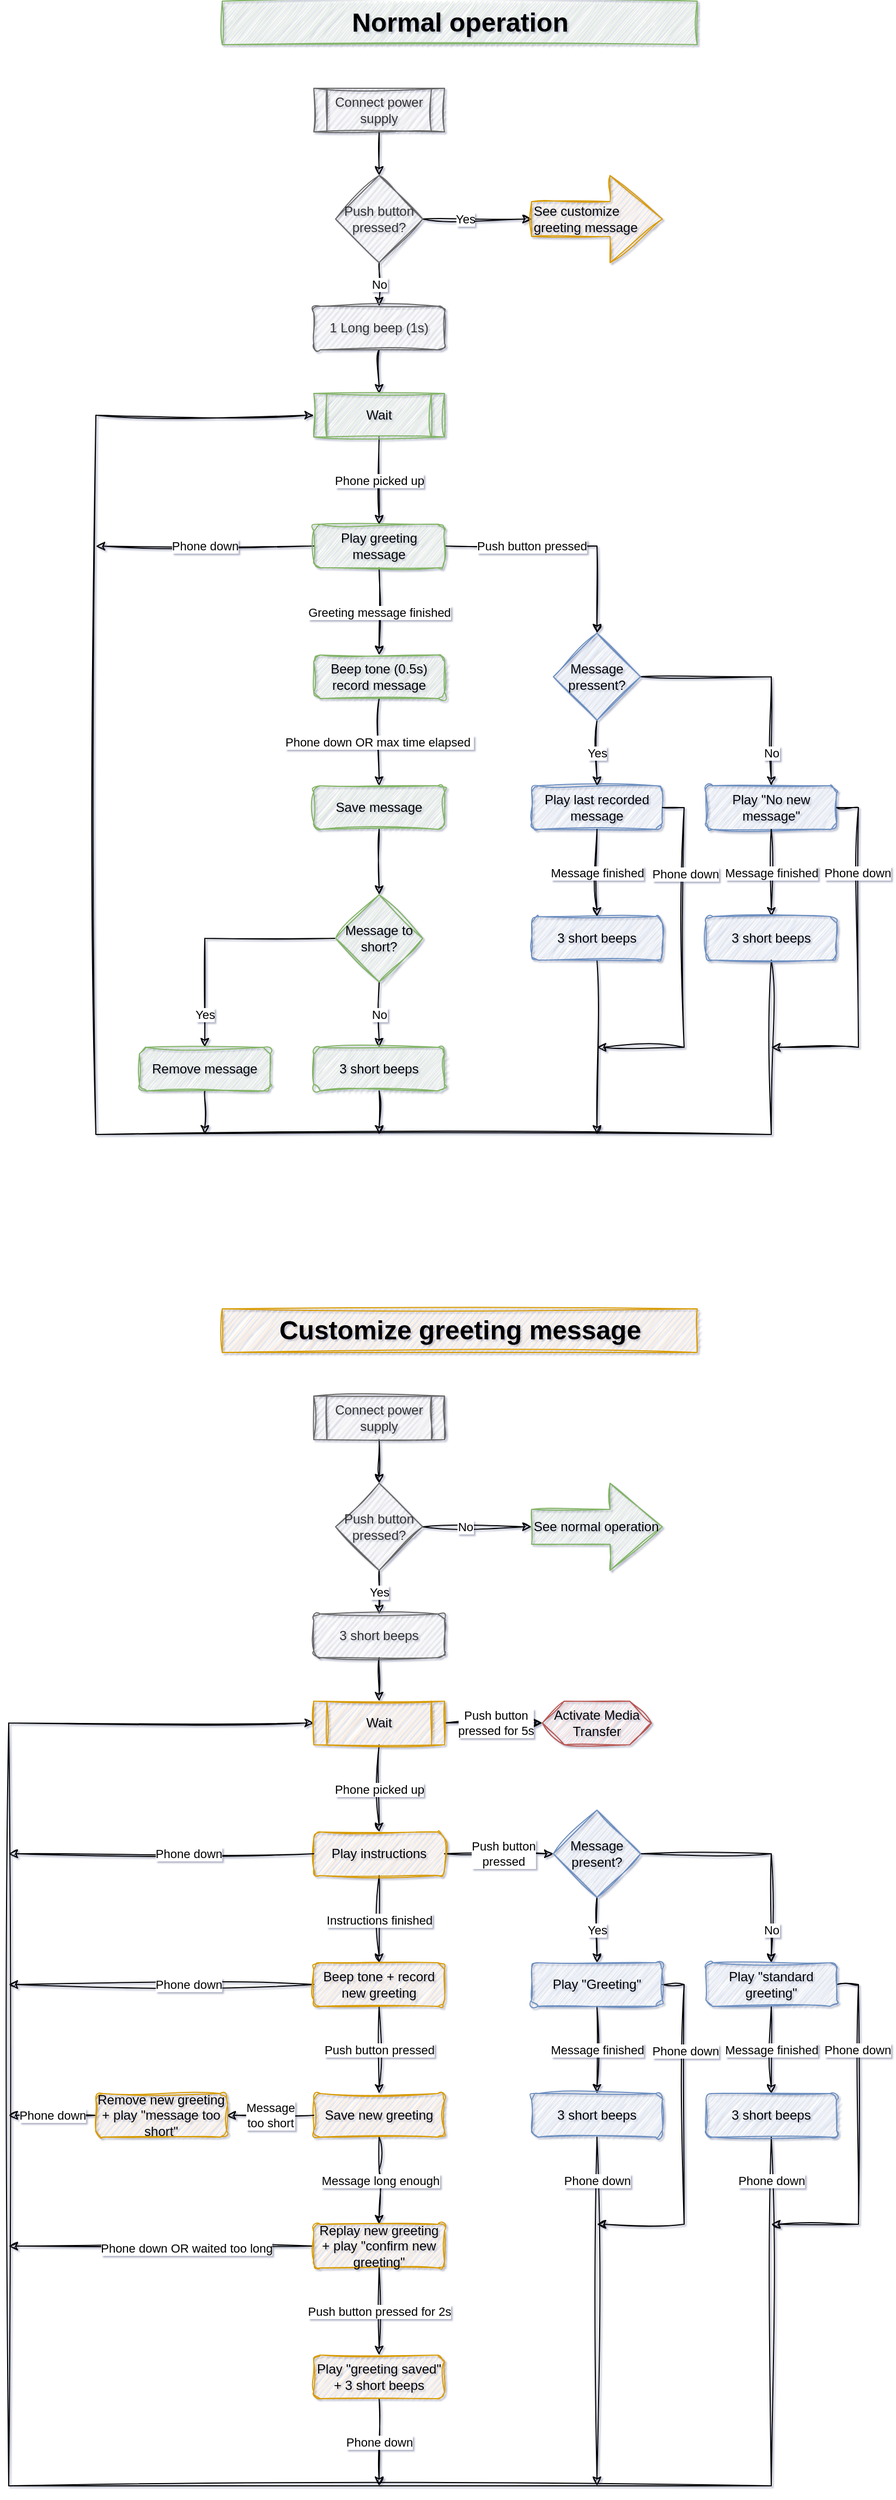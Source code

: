 <mxfile version="26.0.3">
  <diagram id="CJo-_Jv-YDpqMQjWS3eF" name="Page-1">
    <mxGraphModel dx="1450" dy="618" grid="0" gridSize="10" guides="1" tooltips="1" connect="1" arrows="1" fold="1" page="0" pageScale="1" pageWidth="827" pageHeight="1169" background="#FFFFFF" math="0" shadow="1">
      <root>
        <mxCell id="0" />
        <mxCell id="1" parent="0" />
        <mxCell id="88" value="" style="edgeStyle=none;rounded=0;jumpSize=5;html=1;startSize=5;endSize=6;sketch=1;curveFitting=1;jiggle=2;" parent="1" source="3" target="87" edge="1">
          <mxGeometry relative="1" as="geometry" />
        </mxCell>
        <mxCell id="3" value="Connect power supply" style="shape=process;whiteSpace=wrap;html=1;backgroundOutline=1;fillColor=#f5f5f5;fontColor=#333333;strokeColor=#666666;sketch=1;curveFitting=1;jiggle=2;" parent="1" vertex="1">
          <mxGeometry x="280.04" y="120" width="120" height="40" as="geometry" />
        </mxCell>
        <mxCell id="22" value="" style="edgeStyle=none;html=1;sketch=1;curveFitting=1;jiggle=2;" parent="1" source="6" target="21" edge="1">
          <mxGeometry relative="1" as="geometry" />
        </mxCell>
        <mxCell id="24" value="Greeting message finished" style="edgeLabel;html=1;align=center;verticalAlign=middle;resizable=0;points=[];sketch=1;curveFitting=1;jiggle=2;" parent="22" vertex="1" connectable="0">
          <mxGeometry x="0.192" relative="1" as="geometry">
            <mxPoint y="-7" as="offset" />
          </mxGeometry>
        </mxCell>
        <mxCell id="42" value="" style="edgeStyle=none;html=1;rounded=0;sketch=1;curveFitting=1;jiggle=2;" parent="1" source="6" target="41" edge="1">
          <mxGeometry relative="1" as="geometry">
            <Array as="points">
              <mxPoint x="540" y="540" />
            </Array>
          </mxGeometry>
        </mxCell>
        <mxCell id="44" value="Push button pressed" style="edgeLabel;html=1;align=center;verticalAlign=middle;resizable=0;points=[];sketch=1;curveFitting=1;jiggle=2;" parent="42" vertex="1" connectable="0">
          <mxGeometry x="-0.244" y="6" relative="1" as="geometry">
            <mxPoint x="-3" y="6" as="offset" />
          </mxGeometry>
        </mxCell>
        <mxCell id="146" value="Phone down" style="edgeStyle=none;rounded=0;jumpSize=5;html=1;exitX=0;exitY=0.5;exitDx=0;exitDy=0;startSize=5;endSize=6;sketch=1;curveFitting=1;jiggle=2;" parent="1" source="6" edge="1">
          <mxGeometry relative="1" as="geometry">
            <mxPoint x="80" y="540.167" as="targetPoint" />
          </mxGeometry>
        </mxCell>
        <mxCell id="6" value="Play greeting message" style="rounded=1;whiteSpace=wrap;html=1;fontSize=12;glass=0;strokeWidth=1;shadow=0;fillColor=#d5e8d4;strokeColor=#82b366;sketch=1;curveFitting=1;jiggle=2;" parent="1" vertex="1">
          <mxGeometry x="280.04" y="520" width="120" height="40" as="geometry" />
        </mxCell>
        <mxCell id="26" value="Phone down OR max time elapsed&amp;nbsp;" style="edgeStyle=none;html=1;exitX=0.5;exitY=1;exitDx=0;exitDy=0;sketch=1;curveFitting=1;jiggle=2;" parent="1" source="21" target="25" edge="1">
          <mxGeometry relative="1" as="geometry">
            <mxPoint x="340.04" y="800" as="sourcePoint" />
          </mxGeometry>
        </mxCell>
        <mxCell id="140" value="Phone picked up" style="edgeStyle=none;rounded=0;jumpSize=5;html=1;startSize=5;endSize=6;sketch=1;curveFitting=1;jiggle=2;" parent="1" target="6" edge="1">
          <mxGeometry relative="1" as="geometry">
            <mxPoint x="340.04" y="440" as="sourcePoint" />
          </mxGeometry>
        </mxCell>
        <mxCell id="15" value="Play last recorded message" style="rounded=1;whiteSpace=wrap;html=1;fontSize=12;glass=0;strokeWidth=1;shadow=0;fillColor=#dae8fc;strokeColor=#6c8ebf;sketch=1;curveFitting=1;jiggle=2;" parent="1" vertex="1">
          <mxGeometry x="480" y="760" width="120" height="40" as="geometry" />
        </mxCell>
        <mxCell id="21" value="Beep tone (0.5s)&lt;br&gt;record message" style="rounded=1;whiteSpace=wrap;html=1;fontSize=12;glass=0;strokeWidth=1;shadow=0;fillColor=#d5e8d4;strokeColor=#82b366;sketch=1;curveFitting=1;jiggle=2;" parent="1" vertex="1">
          <mxGeometry x="280.04" y="640" width="120" height="40" as="geometry" />
        </mxCell>
        <mxCell id="28" value="" style="edgeStyle=none;html=1;sketch=1;curveFitting=1;jiggle=2;" parent="1" source="25" target="27" edge="1">
          <mxGeometry relative="1" as="geometry" />
        </mxCell>
        <mxCell id="25" value="Save message" style="rounded=1;whiteSpace=wrap;html=1;fontSize=12;glass=0;strokeWidth=1;shadow=0;fillColor=#d5e8d4;strokeColor=#82b366;sketch=1;curveFitting=1;jiggle=2;" parent="1" vertex="1">
          <mxGeometry x="280.04" y="760" width="120" height="40" as="geometry" />
        </mxCell>
        <mxCell id="31" value="" style="edgeStyle=none;html=1;rounded=0;sketch=1;curveFitting=1;jiggle=2;" parent="1" source="27" target="29" edge="1">
          <mxGeometry relative="1" as="geometry">
            <Array as="points">
              <mxPoint x="180" y="900" />
            </Array>
          </mxGeometry>
        </mxCell>
        <mxCell id="33" value="Yes" style="edgeLabel;html=1;align=center;verticalAlign=middle;resizable=0;points=[];sketch=1;curveFitting=1;jiggle=2;" parent="31" vertex="1" connectable="0">
          <mxGeometry x="-0.28" y="1" relative="1" as="geometry">
            <mxPoint x="-41" y="69" as="offset" />
          </mxGeometry>
        </mxCell>
        <mxCell id="95" value="No" style="edgeStyle=none;rounded=0;jumpSize=5;html=1;startSize=5;endSize=6;sketch=1;curveFitting=1;jiggle=2;" parent="1" source="27" target="30" edge="1">
          <mxGeometry relative="1" as="geometry">
            <mxPoint as="offset" />
          </mxGeometry>
        </mxCell>
        <mxCell id="27" value="Message to short?" style="rhombus;whiteSpace=wrap;html=1;fillColor=#d5e8d4;strokeColor=#82b366;sketch=1;curveFitting=1;jiggle=2;" parent="1" vertex="1">
          <mxGeometry x="300.04" y="860" width="80" height="80" as="geometry" />
        </mxCell>
        <mxCell id="57" style="edgeStyle=none;rounded=0;jumpSize=5;html=1;exitX=0.5;exitY=1;exitDx=0;exitDy=0;startSize=5;endSize=6;sketch=1;curveFitting=1;jiggle=2;" parent="1" source="29" edge="1">
          <mxGeometry relative="1" as="geometry">
            <mxPoint x="180" y="1080" as="targetPoint" />
            <Array as="points" />
          </mxGeometry>
        </mxCell>
        <mxCell id="29" value="Remove message" style="rounded=1;whiteSpace=wrap;html=1;fontSize=12;glass=0;strokeWidth=1;shadow=0;fillColor=#d5e8d4;strokeColor=#82b366;sketch=1;curveFitting=1;jiggle=2;" parent="1" vertex="1">
          <mxGeometry x="120.0" y="1000" width="120" height="40" as="geometry" />
        </mxCell>
        <mxCell id="94" style="edgeStyle=none;rounded=0;jumpSize=5;html=1;exitX=0.5;exitY=1;exitDx=0;exitDy=0;startSize=5;endSize=6;sketch=1;curveFitting=1;jiggle=2;" parent="1" source="30" edge="1">
          <mxGeometry relative="1" as="geometry">
            <mxPoint x="340" y="1080" as="targetPoint" />
          </mxGeometry>
        </mxCell>
        <mxCell id="30" value="3 short beeps" style="rounded=1;whiteSpace=wrap;html=1;fontSize=12;glass=0;strokeWidth=1;shadow=0;fillColor=#d5e8d4;strokeColor=#82b366;sketch=1;curveFitting=1;jiggle=2;" parent="1" vertex="1">
          <mxGeometry x="280.04" y="1000" width="120" height="40" as="geometry" />
        </mxCell>
        <mxCell id="43" value="" style="edgeStyle=none;html=1;sketch=1;curveFitting=1;jiggle=2;" parent="1" source="41" target="15" edge="1">
          <mxGeometry relative="1" as="geometry" />
        </mxCell>
        <mxCell id="45" value="Yes" style="edgeLabel;html=1;align=center;verticalAlign=middle;resizable=0;points=[];sketch=1;curveFitting=1;jiggle=2;" parent="43" vertex="1" connectable="0">
          <mxGeometry x="-0.276" relative="1" as="geometry">
            <mxPoint y="8" as="offset" />
          </mxGeometry>
        </mxCell>
        <mxCell id="54" value="No" style="edgeStyle=none;rounded=0;jumpSize=5;html=1;exitX=1;exitY=0.5;exitDx=0;exitDy=0;entryX=0.5;entryY=0;entryDx=0;entryDy=0;startSize=5;endSize=6;sketch=1;curveFitting=1;jiggle=2;" parent="1" source="41" target="52" edge="1">
          <mxGeometry x="0.727" relative="1" as="geometry">
            <Array as="points">
              <mxPoint x="700" y="660" />
            </Array>
            <mxPoint as="offset" />
          </mxGeometry>
        </mxCell>
        <mxCell id="41" value="Message pressent?" style="rhombus;whiteSpace=wrap;html=1;fillColor=#dae8fc;strokeColor=#6c8ebf;sketch=1;curveFitting=1;jiggle=2;" parent="1" vertex="1">
          <mxGeometry x="500" y="620" width="80" height="80" as="geometry" />
        </mxCell>
        <mxCell id="55" style="edgeStyle=none;rounded=0;jumpSize=5;html=1;exitX=0.5;exitY=1;exitDx=0;exitDy=0;entryX=0;entryY=0.5;entryDx=0;entryDy=0;startSize=5;endSize=6;sketch=1;curveFitting=1;jiggle=2;" parent="1" source="189" edge="1">
          <mxGeometry relative="1" as="geometry">
            <mxPoint x="280.04" y="420" as="targetPoint" />
            <Array as="points">
              <mxPoint x="700" y="1080" />
              <mxPoint x="80" y="1080" />
              <mxPoint x="80" y="420" />
            </Array>
          </mxGeometry>
        </mxCell>
        <mxCell id="52" value="Play &quot;No new message&quot;" style="rounded=1;whiteSpace=wrap;html=1;fontSize=12;glass=0;strokeWidth=1;shadow=0;fillColor=#dae8fc;strokeColor=#6c8ebf;sketch=1;curveFitting=1;jiggle=2;" parent="1" vertex="1">
          <mxGeometry x="640" y="760" width="120" height="40" as="geometry" />
        </mxCell>
        <mxCell id="92" value="No" style="edgeStyle=none;rounded=0;jumpSize=5;html=1;startSize=5;endSize=6;sketch=1;curveFitting=1;jiggle=2;" parent="1" source="87" target="91" edge="1">
          <mxGeometry relative="1" as="geometry" />
        </mxCell>
        <mxCell id="98" value="" style="edgeStyle=none;rounded=0;jumpSize=5;html=1;startSize=5;endSize=6;sketch=1;curveFitting=1;jiggle=2;" parent="1" source="87" target="97" edge="1">
          <mxGeometry relative="1" as="geometry" />
        </mxCell>
        <mxCell id="99" value="Yes" style="edgeLabel;html=1;align=center;verticalAlign=middle;resizable=0;points=[];sketch=1;curveFitting=1;jiggle=2;" parent="98" vertex="1" connectable="0">
          <mxGeometry x="-0.439" y="4" relative="1" as="geometry">
            <mxPoint x="11" y="4" as="offset" />
          </mxGeometry>
        </mxCell>
        <mxCell id="87" value="Push button pressed?" style="rhombus;whiteSpace=wrap;html=1;fillColor=#f5f5f5;strokeColor=#666666;fontColor=#333333;sketch=1;curveFitting=1;jiggle=2;" parent="1" vertex="1">
          <mxGeometry x="300.04" y="200" width="80" height="80" as="geometry" />
        </mxCell>
        <mxCell id="93" value="" style="edgeStyle=none;rounded=0;jumpSize=5;html=1;startSize=5;endSize=6;sketch=1;curveFitting=1;jiggle=2;" parent="1" source="91" edge="1">
          <mxGeometry relative="1" as="geometry">
            <mxPoint x="340.04" y="400" as="targetPoint" />
          </mxGeometry>
        </mxCell>
        <mxCell id="91" value="1 Long beep (1s)" style="rounded=1;whiteSpace=wrap;html=1;fontSize=12;glass=0;strokeWidth=1;shadow=0;fillColor=#f5f5f5;strokeColor=#666666;fontColor=#333333;sketch=1;curveFitting=1;jiggle=2;" parent="1" vertex="1">
          <mxGeometry x="280.04" y="320" width="120" height="40" as="geometry" />
        </mxCell>
        <mxCell id="97" value="See customize greeting message" style="shape=singleArrow;whiteSpace=wrap;html=1;arrowWidth=0.4;arrowSize=0.4;fillColor=#ffe6cc;strokeColor=#d79b00;align=left;sketch=1;curveFitting=1;jiggle=2;" parent="1" vertex="1">
          <mxGeometry x="480" y="200" width="119.96" height="80" as="geometry" />
        </mxCell>
        <mxCell id="102" value="Normal operation" style="text;strokeColor=#82b366;fillColor=#d5e8d4;html=1;fontSize=24;fontStyle=1;verticalAlign=middle;align=center;sketch=1;curveFitting=1;jiggle=2;" parent="1" vertex="1">
          <mxGeometry x="196" y="40" width="436" height="40" as="geometry" />
        </mxCell>
        <mxCell id="103" value="Customize greeting message" style="text;strokeColor=#d79b00;fillColor=#ffe6cc;html=1;fontSize=24;fontStyle=1;verticalAlign=middle;align=center;sketch=1;curveFitting=1;jiggle=2;" parent="1" vertex="1">
          <mxGeometry x="196" y="1240" width="436" height="40" as="geometry" />
        </mxCell>
        <mxCell id="104" value="" style="edgeStyle=none;rounded=0;jumpSize=5;html=1;startSize=5;endSize=6;sketch=1;curveFitting=1;jiggle=2;" parent="1" source="105" target="136" edge="1">
          <mxGeometry relative="1" as="geometry" />
        </mxCell>
        <mxCell id="105" value="Connect power supply" style="shape=process;whiteSpace=wrap;html=1;backgroundOutline=1;fillColor=#f5f5f5;fontColor=#333333;strokeColor=#666666;sketch=1;curveFitting=1;jiggle=2;" parent="1" vertex="1">
          <mxGeometry x="280.04" y="1320" width="120" height="40" as="geometry" />
        </mxCell>
        <mxCell id="106" value="" style="edgeStyle=none;html=1;sketch=1;curveFitting=1;jiggle=2;" parent="1" source="110" target="116" edge="1">
          <mxGeometry relative="1" as="geometry" />
        </mxCell>
        <mxCell id="107" value="Instructions finished" style="edgeLabel;html=1;align=center;verticalAlign=middle;resizable=0;points=[];sketch=1;curveFitting=1;jiggle=2;" parent="106" vertex="1" connectable="0">
          <mxGeometry x="0.192" relative="1" as="geometry">
            <mxPoint y="-7" as="offset" />
          </mxGeometry>
        </mxCell>
        <mxCell id="108" value="" style="edgeStyle=none;html=1;sketch=1;curveFitting=1;jiggle=2;" parent="1" source="110" target="130" edge="1">
          <mxGeometry relative="1" as="geometry" />
        </mxCell>
        <mxCell id="109" value="Push button&lt;div&gt;pressed&lt;/div&gt;" style="edgeLabel;html=1;align=center;verticalAlign=middle;resizable=0;points=[];sketch=1;curveFitting=1;jiggle=2;" parent="108" vertex="1" connectable="0">
          <mxGeometry x="-0.244" y="6" relative="1" as="geometry">
            <mxPoint x="16" y="6" as="offset" />
          </mxGeometry>
        </mxCell>
        <mxCell id="110" value="Play instructions" style="rounded=1;whiteSpace=wrap;html=1;fontSize=12;glass=0;strokeWidth=1;shadow=0;fillColor=#ffe6cc;strokeColor=#d79b00;sketch=1;curveFitting=1;jiggle=2;" parent="1" vertex="1">
          <mxGeometry x="280.04" y="1720" width="120" height="40" as="geometry" />
        </mxCell>
        <mxCell id="111" value="Push button pressed" style="edgeStyle=none;html=1;exitX=0.5;exitY=1;exitDx=0;exitDy=0;sketch=1;curveFitting=1;jiggle=2;" parent="1" source="116" target="118" edge="1">
          <mxGeometry relative="1" as="geometry">
            <mxPoint x="340.04" y="2000" as="sourcePoint" />
          </mxGeometry>
        </mxCell>
        <mxCell id="141" value="" style="edgeStyle=none;rounded=0;jumpSize=5;html=1;startSize=5;endSize=6;sketch=1;curveFitting=1;jiggle=2;" parent="1" target="110" edge="1">
          <mxGeometry relative="1" as="geometry">
            <mxPoint x="340.04" y="1640" as="sourcePoint" />
          </mxGeometry>
        </mxCell>
        <mxCell id="142" value="Phone picked up" style="edgeLabel;html=1;align=center;verticalAlign=middle;resizable=0;points=[];sketch=1;curveFitting=1;jiggle=2;" parent="141" vertex="1" connectable="0">
          <mxGeometry x="0.265" y="4" relative="1" as="geometry">
            <mxPoint x="-4" y="-10" as="offset" />
          </mxGeometry>
        </mxCell>
        <mxCell id="114" style="edgeStyle=none;rounded=0;jumpSize=5;html=1;exitX=0.5;exitY=1;exitDx=0;exitDy=0;startSize=5;endSize=6;sketch=1;curveFitting=1;jiggle=2;" parent="1" source="165" edge="1">
          <mxGeometry relative="1" as="geometry">
            <mxPoint x="540" y="2320" as="targetPoint" />
          </mxGeometry>
        </mxCell>
        <mxCell id="169" value="Phone down" style="edgeLabel;html=1;align=center;verticalAlign=middle;resizable=0;points=[];sketch=1;curveFitting=1;jiggle=2;" parent="114" vertex="1" connectable="0">
          <mxGeometry x="-0.274" relative="1" as="geometry">
            <mxPoint y="-76" as="offset" />
          </mxGeometry>
        </mxCell>
        <mxCell id="167" value="Message finished" style="edgeStyle=none;rounded=0;jumpSize=5;html=1;startSize=5;endSize=6;fillColor=default;sketch=1;curveFitting=1;jiggle=2;" parent="1" source="115" target="165" edge="1">
          <mxGeometry relative="1" as="geometry" />
        </mxCell>
        <mxCell id="171" style="edgeStyle=none;rounded=0;jumpSize=5;html=1;exitX=1;exitY=0.5;exitDx=0;exitDy=0;startSize=5;endSize=6;fillColor=default;sketch=1;curveFitting=1;jiggle=2;" parent="1" source="115" edge="1">
          <mxGeometry relative="1" as="geometry">
            <mxPoint x="540" y="2080" as="targetPoint" />
            <Array as="points">
              <mxPoint x="620" y="1860" />
              <mxPoint x="620" y="2080" />
            </Array>
          </mxGeometry>
        </mxCell>
        <mxCell id="172" value="Phone down" style="edgeLabel;html=1;align=center;verticalAlign=middle;resizable=0;points=[];sketch=1;curveFitting=1;jiggle=2;" parent="171" vertex="1" connectable="0">
          <mxGeometry x="0.27" y="1" relative="1" as="geometry">
            <mxPoint y="-122" as="offset" />
          </mxGeometry>
        </mxCell>
        <mxCell id="115" value="Play &quot;Greeting&quot;" style="rounded=1;whiteSpace=wrap;html=1;fontSize=12;glass=0;strokeWidth=1;shadow=0;fillColor=#dae8fc;strokeColor=#6c8ebf;sketch=1;curveFitting=1;jiggle=2;" parent="1" vertex="1">
          <mxGeometry x="480" y="1840" width="120" height="40" as="geometry" />
        </mxCell>
        <mxCell id="144" style="edgeStyle=none;rounded=0;jumpSize=5;html=1;exitX=0;exitY=0.5;exitDx=0;exitDy=0;startSize=5;endSize=6;sketch=1;curveFitting=1;jiggle=2;" parent="1" source="110" edge="1">
          <mxGeometry relative="1" as="geometry">
            <mxPoint y="1740" as="targetPoint" />
          </mxGeometry>
        </mxCell>
        <mxCell id="145" value="Phone down" style="edgeLabel;html=1;align=center;verticalAlign=middle;resizable=0;points=[];sketch=1;curveFitting=1;jiggle=2;" parent="144" vertex="1" connectable="0">
          <mxGeometry x="-0.226" y="2" relative="1" as="geometry">
            <mxPoint x="-7" y="-2" as="offset" />
          </mxGeometry>
        </mxCell>
        <mxCell id="150" style="edgeStyle=none;rounded=0;jumpSize=5;html=1;exitX=0;exitY=0.5;exitDx=0;exitDy=0;startSize=5;endSize=6;fillColor=default;sketch=1;curveFitting=1;jiggle=2;" parent="1" source="116" edge="1">
          <mxGeometry relative="1" as="geometry">
            <mxPoint y="1860" as="targetPoint" />
          </mxGeometry>
        </mxCell>
        <mxCell id="151" value="Phone down" style="edgeLabel;html=1;align=center;verticalAlign=middle;resizable=0;points=[];sketch=1;curveFitting=1;jiggle=2;" parent="150" vertex="1" connectable="0">
          <mxGeometry x="-0.205" y="-1" relative="1" as="geometry">
            <mxPoint x="-4" y="1" as="offset" />
          </mxGeometry>
        </mxCell>
        <mxCell id="116" value="Beep tone + record new greeting" style="rounded=1;whiteSpace=wrap;html=1;fontSize=12;glass=0;strokeWidth=1;shadow=0;fillColor=#ffe6cc;strokeColor=#d79b00;sketch=1;curveFitting=1;jiggle=2;" parent="1" vertex="1">
          <mxGeometry x="280.04" y="1840" width="120" height="40" as="geometry" />
        </mxCell>
        <mxCell id="163" value="" style="edgeStyle=none;rounded=0;jumpSize=5;html=1;startSize=5;endSize=6;fillColor=default;sketch=1;curveFitting=1;jiggle=2;" parent="1" source="118" target="126" edge="1">
          <mxGeometry relative="1" as="geometry">
            <Array as="points">
              <mxPoint x="340" y="2030" />
            </Array>
          </mxGeometry>
        </mxCell>
        <mxCell id="164" value="Message long enough" style="edgeLabel;html=1;align=center;verticalAlign=middle;resizable=0;points=[];sketch=1;curveFitting=1;jiggle=2;" parent="163" vertex="1" connectable="0">
          <mxGeometry x="-0.012" y="1" relative="1" as="geometry">
            <mxPoint as="offset" />
          </mxGeometry>
        </mxCell>
        <mxCell id="118" value="Save new greeting" style="rounded=1;whiteSpace=wrap;html=1;fontSize=12;glass=0;strokeWidth=1;shadow=0;fillColor=#ffe6cc;strokeColor=#d79b00;sketch=1;curveFitting=1;jiggle=2;" parent="1" vertex="1">
          <mxGeometry x="280.04" y="1960" width="120" height="40" as="geometry" />
        </mxCell>
        <mxCell id="119" value="Message&lt;div&gt;too short&lt;/div&gt;" style="edgeStyle=none;html=1;rounded=0;exitX=0;exitY=0.5;exitDx=0;exitDy=0;sketch=1;curveFitting=1;jiggle=2;" parent="1" source="118" target="124" edge="1">
          <mxGeometry relative="1" as="geometry">
            <Array as="points" />
          </mxGeometry>
        </mxCell>
        <mxCell id="123" value="Phone down" style="edgeStyle=none;rounded=0;jumpSize=5;html=1;exitX=0;exitY=0.5;exitDx=0;exitDy=0;startSize=5;endSize=6;sketch=1;curveFitting=1;jiggle=2;" parent="1" source="124" edge="1">
          <mxGeometry relative="1" as="geometry">
            <mxPoint y="1980" as="targetPoint" />
            <Array as="points" />
            <mxPoint as="offset" />
          </mxGeometry>
        </mxCell>
        <mxCell id="124" value="Remove new greeting + play &quot;message too short&quot;" style="rounded=1;whiteSpace=wrap;html=1;fontSize=12;glass=0;strokeWidth=1;shadow=0;fillColor=#ffe6cc;strokeColor=#d79b00;sketch=1;curveFitting=1;jiggle=2;" parent="1" vertex="1">
          <mxGeometry x="80.0" y="1960" width="120" height="40" as="geometry" />
        </mxCell>
        <mxCell id="125" style="edgeStyle=none;rounded=0;jumpSize=5;html=1;exitX=0.5;exitY=1;exitDx=0;exitDy=0;startSize=5;endSize=6;entryX=0.5;entryY=0;entryDx=0;entryDy=0;sketch=1;curveFitting=1;jiggle=2;" parent="1" source="126" target="154" edge="1">
          <mxGeometry relative="1" as="geometry">
            <mxPoint x="340" y="2160" as="targetPoint" />
          </mxGeometry>
        </mxCell>
        <mxCell id="155" value="Push button pressed for 2s" style="edgeLabel;html=1;align=center;verticalAlign=middle;resizable=0;points=[];sketch=1;curveFitting=1;jiggle=2;" parent="125" vertex="1" connectable="0">
          <mxGeometry x="-0.198" y="1" relative="1" as="geometry">
            <mxPoint x="-1" y="8" as="offset" />
          </mxGeometry>
        </mxCell>
        <mxCell id="152" style="edgeStyle=none;rounded=0;jumpSize=5;html=1;exitX=0;exitY=0.5;exitDx=0;exitDy=0;startSize=5;endSize=6;fillColor=default;sketch=1;curveFitting=1;jiggle=2;" parent="1" source="126" edge="1">
          <mxGeometry relative="1" as="geometry">
            <mxPoint y="2100" as="targetPoint" />
          </mxGeometry>
        </mxCell>
        <mxCell id="153" value="Phone down OR waited too long" style="edgeLabel;html=1;align=center;verticalAlign=middle;resizable=0;points=[];sketch=1;curveFitting=1;jiggle=2;" parent="152" vertex="1" connectable="0">
          <mxGeometry x="-0.162" y="2" relative="1" as="geometry">
            <mxPoint as="offset" />
          </mxGeometry>
        </mxCell>
        <mxCell id="126" value="Replay new greeting + play &quot;confirm new greeting&quot;" style="rounded=1;whiteSpace=wrap;html=1;fontSize=12;glass=0;strokeWidth=1;shadow=0;fillColor=#ffe6cc;strokeColor=#d79b00;sketch=1;curveFitting=1;jiggle=2;" parent="1" vertex="1">
          <mxGeometry x="280.04" y="2080" width="120" height="40" as="geometry" />
        </mxCell>
        <mxCell id="127" value="" style="edgeStyle=none;html=1;sketch=1;curveFitting=1;jiggle=2;" parent="1" source="130" target="115" edge="1">
          <mxGeometry relative="1" as="geometry" />
        </mxCell>
        <mxCell id="128" value="Yes" style="edgeLabel;html=1;align=center;verticalAlign=middle;resizable=0;points=[];sketch=1;curveFitting=1;jiggle=2;" parent="127" vertex="1" connectable="0">
          <mxGeometry x="-0.276" relative="1" as="geometry">
            <mxPoint y="8" as="offset" />
          </mxGeometry>
        </mxCell>
        <mxCell id="129" value="No" style="edgeStyle=none;rounded=0;jumpSize=5;html=1;exitX=1;exitY=0.5;exitDx=0;exitDy=0;entryX=0.5;entryY=0;entryDx=0;entryDy=0;startSize=5;endSize=6;sketch=1;curveFitting=1;jiggle=2;" parent="1" source="130" target="132" edge="1">
          <mxGeometry x="0.727" relative="1" as="geometry">
            <Array as="points">
              <mxPoint x="700" y="1740" />
            </Array>
            <mxPoint as="offset" />
          </mxGeometry>
        </mxCell>
        <mxCell id="130" value="Message present?" style="rhombus;whiteSpace=wrap;html=1;fillColor=#dae8fc;strokeColor=#6c8ebf;sketch=1;curveFitting=1;jiggle=2;" parent="1" vertex="1">
          <mxGeometry x="500" y="1700" width="80" height="80" as="geometry" />
        </mxCell>
        <mxCell id="131" style="edgeStyle=none;rounded=0;jumpSize=5;html=1;exitX=0.5;exitY=1;exitDx=0;exitDy=0;entryX=0;entryY=0.5;entryDx=0;entryDy=0;startSize=5;endSize=6;sketch=1;curveFitting=1;jiggle=2;" parent="1" source="166" edge="1">
          <mxGeometry relative="1" as="geometry">
            <Array as="points">
              <mxPoint x="700" y="2320" />
              <mxPoint y="2320" />
              <mxPoint y="1620" />
            </Array>
            <mxPoint x="280.04" y="1620" as="targetPoint" />
          </mxGeometry>
        </mxCell>
        <mxCell id="170" value="Phone down" style="edgeLabel;html=1;align=center;verticalAlign=middle;resizable=0;points=[];sketch=1;curveFitting=1;jiggle=2;" parent="131" vertex="1" connectable="0">
          <mxGeometry x="-0.878" y="-3" relative="1" as="geometry">
            <mxPoint x="3" y="-82" as="offset" />
          </mxGeometry>
        </mxCell>
        <mxCell id="183" style="edgeStyle=none;rounded=0;jumpSize=5;html=1;exitX=1;exitY=0.5;exitDx=0;exitDy=0;startSize=5;endSize=6;fillColor=default;sketch=1;curveFitting=1;jiggle=2;" parent="131" source="52" edge="1">
          <mxGeometry relative="1" as="geometry">
            <mxPoint x="700" y="1000" as="targetPoint" />
            <mxPoint x="1040" y="860" as="sourcePoint" />
            <Array as="points">
              <mxPoint x="780" y="780" />
              <mxPoint x="780" y="1000" />
            </Array>
          </mxGeometry>
        </mxCell>
        <mxCell id="184" value="Phone down" style="edgeLabel;html=1;align=center;verticalAlign=middle;resizable=0;points=[];sketch=1;curveFitting=1;jiggle=2;" parent="183" vertex="1" connectable="0">
          <mxGeometry x="0.263" y="-1" relative="1" as="geometry">
            <mxPoint y="-122" as="offset" />
          </mxGeometry>
        </mxCell>
        <mxCell id="168" value="Message finished" style="edgeStyle=none;rounded=0;jumpSize=5;html=1;startSize=5;endSize=6;fillColor=default;sketch=1;curveFitting=1;jiggle=2;" parent="1" source="132" target="166" edge="1">
          <mxGeometry relative="1" as="geometry" />
        </mxCell>
        <mxCell id="173" style="edgeStyle=none;rounded=0;jumpSize=5;html=1;exitX=1;exitY=0.5;exitDx=0;exitDy=0;startSize=5;endSize=6;fillColor=default;sketch=1;curveFitting=1;jiggle=2;" parent="1" source="132" edge="1">
          <mxGeometry relative="1" as="geometry">
            <mxPoint x="700" y="2080" as="targetPoint" />
            <Array as="points">
              <mxPoint x="780" y="1860" />
              <mxPoint x="780" y="2080" />
            </Array>
          </mxGeometry>
        </mxCell>
        <mxCell id="174" value="Phone down" style="edgeLabel;html=1;align=center;verticalAlign=middle;resizable=0;points=[];sketch=1;curveFitting=1;jiggle=2;" parent="173" vertex="1" connectable="0">
          <mxGeometry x="0.263" y="-1" relative="1" as="geometry">
            <mxPoint y="-122" as="offset" />
          </mxGeometry>
        </mxCell>
        <mxCell id="132" value="Play &quot;standard greeting&quot;" style="rounded=1;whiteSpace=wrap;html=1;fontSize=12;glass=0;strokeWidth=1;shadow=0;fillColor=#dae8fc;strokeColor=#6c8ebf;sketch=1;curveFitting=1;jiggle=2;" parent="1" vertex="1">
          <mxGeometry x="640" y="1840" width="120" height="40" as="geometry" />
        </mxCell>
        <mxCell id="133" value="Yes" style="edgeStyle=none;rounded=0;jumpSize=5;html=1;startSize=5;endSize=6;sketch=1;curveFitting=1;jiggle=2;" parent="1" source="136" target="138" edge="1">
          <mxGeometry relative="1" as="geometry">
            <mxPoint as="offset" />
          </mxGeometry>
        </mxCell>
        <mxCell id="134" value="" style="edgeStyle=none;rounded=0;jumpSize=5;html=1;startSize=5;endSize=6;entryX=0;entryY=0.5;entryDx=0;entryDy=0;entryPerimeter=0;sketch=1;curveFitting=1;jiggle=2;" parent="1" source="136" target="158" edge="1">
          <mxGeometry relative="1" as="geometry">
            <mxPoint x="460.04" y="1440" as="targetPoint" />
          </mxGeometry>
        </mxCell>
        <mxCell id="135" value="No" style="edgeLabel;html=1;align=center;verticalAlign=middle;resizable=0;points=[];sketch=1;curveFitting=1;jiggle=2;" parent="134" vertex="1" connectable="0">
          <mxGeometry x="-0.439" y="4" relative="1" as="geometry">
            <mxPoint x="11" y="4" as="offset" />
          </mxGeometry>
        </mxCell>
        <mxCell id="136" value="Push button pressed?" style="rhombus;whiteSpace=wrap;html=1;fillColor=#f5f5f5;strokeColor=#666666;fontColor=#333333;sketch=1;curveFitting=1;jiggle=2;" parent="1" vertex="1">
          <mxGeometry x="300.04" y="1400" width="80" height="80" as="geometry" />
        </mxCell>
        <mxCell id="137" value="" style="edgeStyle=none;rounded=0;jumpSize=5;html=1;startSize=5;endSize=6;sketch=1;curveFitting=1;jiggle=2;" parent="1" source="138" edge="1">
          <mxGeometry relative="1" as="geometry">
            <mxPoint x="340.04" y="1600" as="targetPoint" />
          </mxGeometry>
        </mxCell>
        <mxCell id="138" value="3 short beeps" style="rounded=1;whiteSpace=wrap;html=1;fontSize=12;glass=0;strokeWidth=1;shadow=0;fillColor=#f5f5f5;strokeColor=#666666;fontColor=#333333;sketch=1;curveFitting=1;jiggle=2;" parent="1" vertex="1">
          <mxGeometry x="280.04" y="1520" width="120" height="40" as="geometry" />
        </mxCell>
        <mxCell id="156" style="edgeStyle=none;rounded=0;jumpSize=5;html=1;exitX=0.5;exitY=1;exitDx=0;exitDy=0;startSize=5;endSize=6;fillColor=default;sketch=1;curveFitting=1;jiggle=2;" parent="1" source="154" edge="1">
          <mxGeometry relative="1" as="geometry">
            <mxPoint x="340" y="2320" as="targetPoint" />
          </mxGeometry>
        </mxCell>
        <mxCell id="157" value="Phone down" style="edgeLabel;html=1;align=center;verticalAlign=middle;resizable=0;points=[];sketch=1;curveFitting=1;jiggle=2;" parent="156" vertex="1" connectable="0">
          <mxGeometry x="0.3" relative="1" as="geometry">
            <mxPoint y="-12" as="offset" />
          </mxGeometry>
        </mxCell>
        <mxCell id="154" value="Play &quot;greeting saved&quot; + 3 short beeps" style="rounded=1;whiteSpace=wrap;html=1;fontSize=12;glass=0;strokeWidth=1;shadow=0;fillColor=#ffe6cc;strokeColor=#d79b00;sketch=1;curveFitting=1;jiggle=2;" parent="1" vertex="1">
          <mxGeometry x="280.04" y="2200" width="120" height="40" as="geometry" />
        </mxCell>
        <mxCell id="158" value="See normal operation" style="shape=singleArrow;whiteSpace=wrap;html=1;arrowWidth=0.4;arrowSize=0.4;fillColor=#d5e8d4;strokeColor=#82b366;align=left;sketch=1;curveFitting=1;jiggle=2;" parent="1" vertex="1">
          <mxGeometry x="480" y="1400" width="119.96" height="80" as="geometry" />
        </mxCell>
        <mxCell id="176" value="" style="edgeStyle=none;rounded=0;jumpSize=5;html=1;startSize=5;endSize=6;fillColor=default;sketch=1;curveFitting=1;jiggle=2;" parent="1" source="160" target="175" edge="1">
          <mxGeometry relative="1" as="geometry" />
        </mxCell>
        <mxCell id="177" value="Push button&lt;div&gt;pressed for 5s&lt;/div&gt;" style="edgeLabel;html=1;align=center;verticalAlign=middle;resizable=0;points=[];sketch=1;curveFitting=1;jiggle=2;" parent="176" vertex="1" connectable="0">
          <mxGeometry x="0.459" relative="1" as="geometry">
            <mxPoint x="-19" as="offset" />
          </mxGeometry>
        </mxCell>
        <mxCell id="160" value="Wait" style="shape=process;whiteSpace=wrap;html=1;backgroundOutline=1;fillColor=#ffe6cc;strokeColor=#d79b00;sketch=1;curveFitting=1;jiggle=2;" parent="1" vertex="1">
          <mxGeometry x="280.04" y="1600" width="120" height="40" as="geometry" />
        </mxCell>
        <mxCell id="161" value="Wait" style="shape=process;whiteSpace=wrap;html=1;backgroundOutline=1;fillColor=#d5e8d4;strokeColor=#82b366;sketch=1;curveFitting=1;jiggle=2;" parent="1" vertex="1">
          <mxGeometry x="280.04" y="400" width="120" height="40" as="geometry" />
        </mxCell>
        <mxCell id="165" value="3 short beeps" style="rounded=1;whiteSpace=wrap;html=1;fontSize=12;glass=0;strokeWidth=1;shadow=0;fillColor=#dae8fc;strokeColor=#6c8ebf;sketch=1;curveFitting=1;jiggle=2;" parent="1" vertex="1">
          <mxGeometry x="480" y="1960" width="120" height="40" as="geometry" />
        </mxCell>
        <mxCell id="166" value="3 short beeps" style="rounded=1;whiteSpace=wrap;html=1;fontSize=12;glass=0;strokeWidth=1;shadow=0;fillColor=#dae8fc;strokeColor=#6c8ebf;sketch=1;curveFitting=1;jiggle=2;" parent="1" vertex="1">
          <mxGeometry x="640" y="1960" width="120" height="40" as="geometry" />
        </mxCell>
        <mxCell id="175" value="Activate Media Transfer" style="shape=hexagon;perimeter=hexagonPerimeter2;whiteSpace=wrap;html=1;fixedSize=1;fillColor=#f8cecc;strokeColor=#b85450;sketch=1;curveFitting=1;jiggle=2;" parent="1" vertex="1">
          <mxGeometry x="489.96" y="1600" width="100.04" height="40" as="geometry" />
        </mxCell>
        <mxCell id="179" style="edgeStyle=none;rounded=0;jumpSize=5;html=1;exitX=1;exitY=0.5;exitDx=0;exitDy=0;startSize=5;endSize=6;fillColor=default;sketch=1;curveFitting=1;jiggle=2;" parent="1" source="15" edge="1">
          <mxGeometry relative="1" as="geometry">
            <mxPoint x="540" y="1000" as="targetPoint" />
            <Array as="points">
              <mxPoint x="620" y="780" />
              <mxPoint x="620" y="1000" />
            </Array>
          </mxGeometry>
        </mxCell>
        <mxCell id="180" value="Phone down" style="edgeLabel;html=1;align=center;verticalAlign=middle;resizable=0;points=[];sketch=1;curveFitting=1;jiggle=2;" parent="179" vertex="1" connectable="0">
          <mxGeometry x="0.27" y="1" relative="1" as="geometry">
            <mxPoint y="-122" as="offset" />
          </mxGeometry>
        </mxCell>
        <mxCell id="182" value="Message finished" style="edgeStyle=none;rounded=0;jumpSize=5;html=1;startSize=5;endSize=6;fillColor=default;entryX=0.5;entryY=0;entryDx=0;entryDy=0;sketch=1;curveFitting=1;jiggle=2;" parent="1" target="189" edge="1">
          <mxGeometry relative="1" as="geometry">
            <mxPoint x="700" y="800" as="sourcePoint" />
          </mxGeometry>
        </mxCell>
        <mxCell id="191" style="edgeStyle=none;rounded=0;jumpSize=5;html=1;exitX=0.5;exitY=1;exitDx=0;exitDy=0;startSize=5;endSize=6;fillColor=default;sketch=1;curveFitting=1;jiggle=2;" parent="1" source="188" edge="1">
          <mxGeometry relative="1" as="geometry">
            <mxPoint x="540" y="1080" as="targetPoint" />
          </mxGeometry>
        </mxCell>
        <mxCell id="188" value="3 short beeps" style="rounded=1;whiteSpace=wrap;html=1;fontSize=12;glass=0;strokeWidth=1;shadow=0;fillColor=#dae8fc;strokeColor=#6c8ebf;sketch=1;curveFitting=1;jiggle=2;" parent="1" vertex="1">
          <mxGeometry x="480" y="880" width="120" height="40" as="geometry" />
        </mxCell>
        <mxCell id="189" value="3 short beeps" style="rounded=1;whiteSpace=wrap;html=1;fontSize=12;glass=0;strokeWidth=1;shadow=0;fillColor=#dae8fc;strokeColor=#6c8ebf;sketch=1;curveFitting=1;jiggle=2;" parent="1" vertex="1">
          <mxGeometry x="640" y="880" width="120" height="40" as="geometry" />
        </mxCell>
        <mxCell id="178" value="Message finished" style="edgeStyle=none;rounded=0;jumpSize=5;html=1;startSize=5;endSize=6;fillColor=default;exitX=0.5;exitY=1;exitDx=0;exitDy=0;entryX=0.5;entryY=0;entryDx=0;entryDy=0;sketch=1;curveFitting=1;jiggle=2;" parent="1" source="15" target="188" edge="1">
          <mxGeometry relative="1" as="geometry">
            <mxPoint as="offset" />
          </mxGeometry>
        </mxCell>
      </root>
    </mxGraphModel>
  </diagram>
</mxfile>
